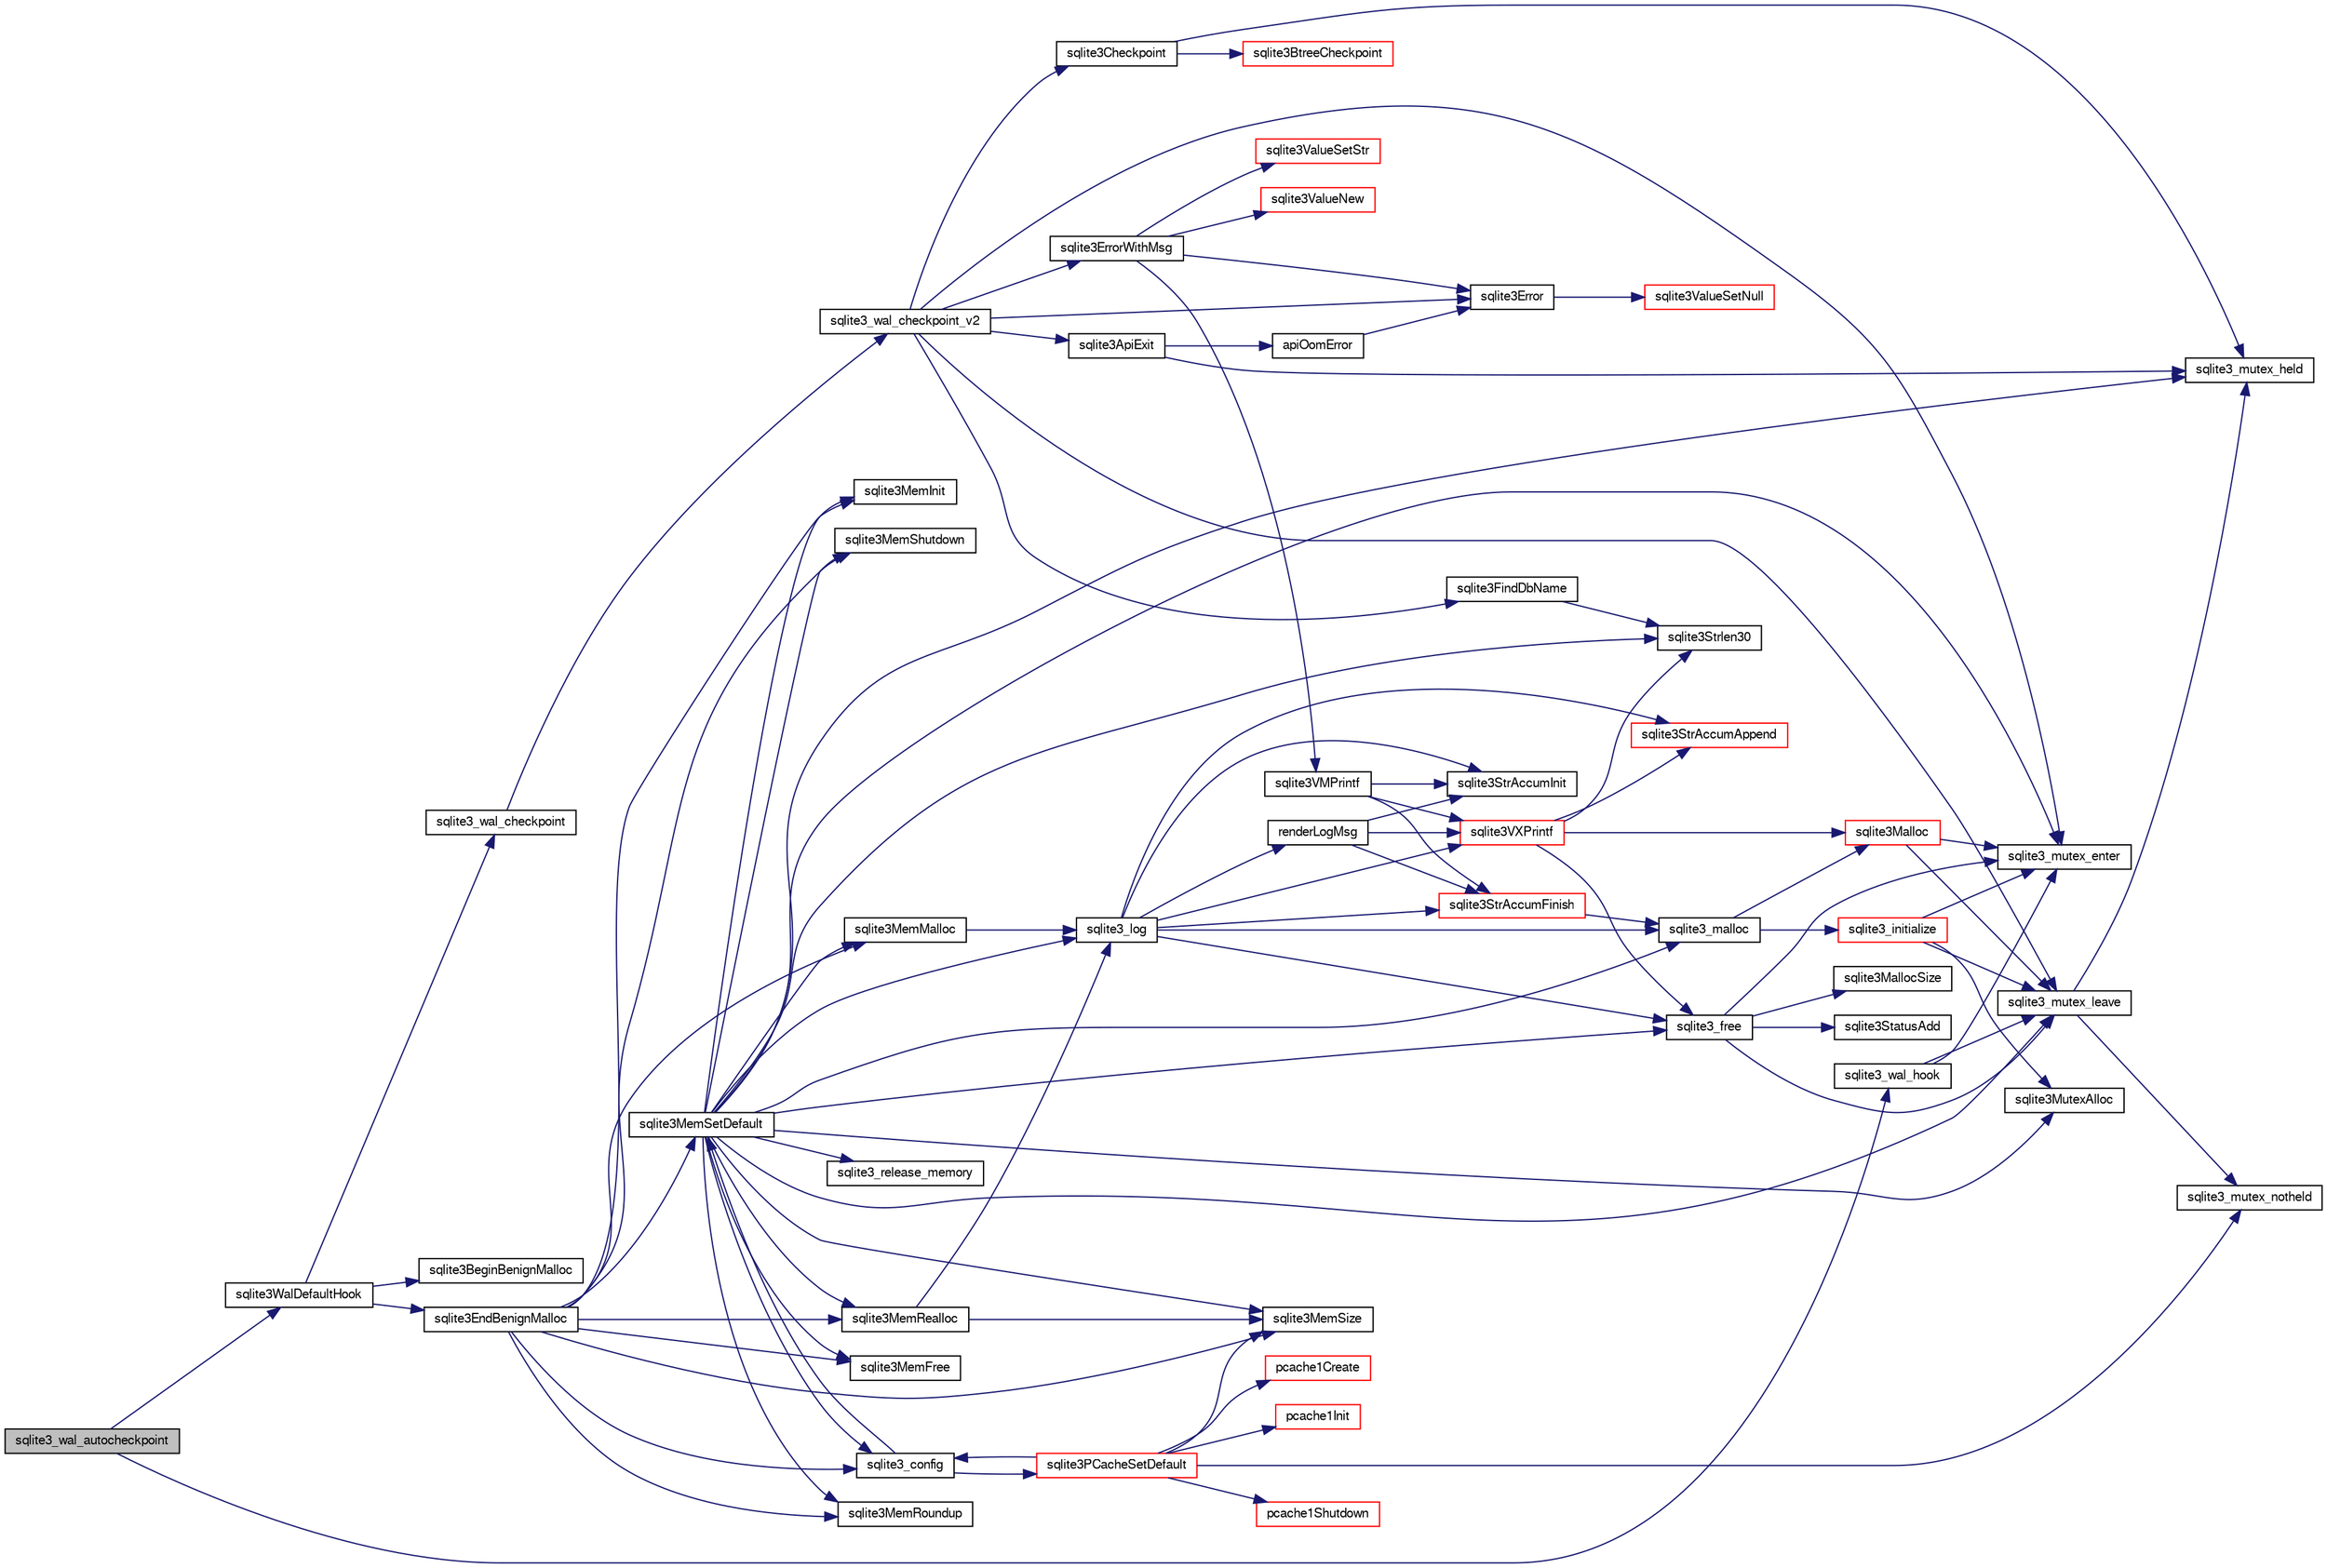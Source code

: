 digraph "sqlite3_wal_autocheckpoint"
{
  edge [fontname="FreeSans",fontsize="10",labelfontname="FreeSans",labelfontsize="10"];
  node [fontname="FreeSans",fontsize="10",shape=record];
  rankdir="LR";
  Node103161 [label="sqlite3_wal_autocheckpoint",height=0.2,width=0.4,color="black", fillcolor="grey75", style="filled", fontcolor="black"];
  Node103161 -> Node103162 [color="midnightblue",fontsize="10",style="solid",fontname="FreeSans"];
  Node103162 [label="sqlite3_wal_hook",height=0.2,width=0.4,color="black", fillcolor="white", style="filled",URL="$sqlite3_8c.html#ae5daa17fd5cf12b57f22e73837fd6386"];
  Node103162 -> Node103163 [color="midnightblue",fontsize="10",style="solid",fontname="FreeSans"];
  Node103163 [label="sqlite3_mutex_enter",height=0.2,width=0.4,color="black", fillcolor="white", style="filled",URL="$sqlite3_8c.html#a1c12cde690bd89f104de5cbad12a6bf5"];
  Node103162 -> Node103164 [color="midnightblue",fontsize="10",style="solid",fontname="FreeSans"];
  Node103164 [label="sqlite3_mutex_leave",height=0.2,width=0.4,color="black", fillcolor="white", style="filled",URL="$sqlite3_8c.html#a5838d235601dbd3c1fa993555c6bcc93"];
  Node103164 -> Node103165 [color="midnightblue",fontsize="10",style="solid",fontname="FreeSans"];
  Node103165 [label="sqlite3_mutex_held",height=0.2,width=0.4,color="black", fillcolor="white", style="filled",URL="$sqlite3_8c.html#acf77da68932b6bc163c5e68547ecc3e7"];
  Node103164 -> Node103166 [color="midnightblue",fontsize="10",style="solid",fontname="FreeSans"];
  Node103166 [label="sqlite3_mutex_notheld",height=0.2,width=0.4,color="black", fillcolor="white", style="filled",URL="$sqlite3_8c.html#a83967c837c1c000d3b5adcfaa688f5dc"];
  Node103161 -> Node103167 [color="midnightblue",fontsize="10",style="solid",fontname="FreeSans"];
  Node103167 [label="sqlite3WalDefaultHook",height=0.2,width=0.4,color="black", fillcolor="white", style="filled",URL="$sqlite3_8c.html#a4a9ed7c3fcab46b3d82eb79ede8c4f77"];
  Node103167 -> Node103168 [color="midnightblue",fontsize="10",style="solid",fontname="FreeSans"];
  Node103168 [label="sqlite3BeginBenignMalloc",height=0.2,width=0.4,color="black", fillcolor="white", style="filled",URL="$sqlite3_8c.html#a3344c0e2b1b6df701a1cb326602fac14"];
  Node103167 -> Node103169 [color="midnightblue",fontsize="10",style="solid",fontname="FreeSans"];
  Node103169 [label="sqlite3_wal_checkpoint",height=0.2,width=0.4,color="black", fillcolor="white", style="filled",URL="$sqlite3_8c.html#a5256a357264a12d3935888280d4b8fa0"];
  Node103169 -> Node103170 [color="midnightblue",fontsize="10",style="solid",fontname="FreeSans"];
  Node103170 [label="sqlite3_wal_checkpoint_v2",height=0.2,width=0.4,color="black", fillcolor="white", style="filled",URL="$sqlite3_8c.html#a074441ba2d0426a8684cc2d379e74163"];
  Node103170 -> Node103163 [color="midnightblue",fontsize="10",style="solid",fontname="FreeSans"];
  Node103170 -> Node103171 [color="midnightblue",fontsize="10",style="solid",fontname="FreeSans"];
  Node103171 [label="sqlite3FindDbName",height=0.2,width=0.4,color="black", fillcolor="white", style="filled",URL="$sqlite3_8c.html#a87029035bea562c6a5d1b9ba6475b567"];
  Node103171 -> Node103172 [color="midnightblue",fontsize="10",style="solid",fontname="FreeSans"];
  Node103172 [label="sqlite3Strlen30",height=0.2,width=0.4,color="black", fillcolor="white", style="filled",URL="$sqlite3_8c.html#a3dcd80ba41f1a308193dee74857b62a7"];
  Node103170 -> Node103173 [color="midnightblue",fontsize="10",style="solid",fontname="FreeSans"];
  Node103173 [label="sqlite3ErrorWithMsg",height=0.2,width=0.4,color="black", fillcolor="white", style="filled",URL="$sqlite3_8c.html#a11feb4cd8e77d59df266587cfe1b2641"];
  Node103173 -> Node103174 [color="midnightblue",fontsize="10",style="solid",fontname="FreeSans"];
  Node103174 [label="sqlite3Error",height=0.2,width=0.4,color="black", fillcolor="white", style="filled",URL="$sqlite3_8c.html#a4ba5e8be78db50d5538dcaa45bcf74d3"];
  Node103174 -> Node103175 [color="midnightblue",fontsize="10",style="solid",fontname="FreeSans"];
  Node103175 [label="sqlite3ValueSetNull",height=0.2,width=0.4,color="red", fillcolor="white", style="filled",URL="$sqlite3_8c.html#ad9bc4507a7806b37946116afbe183b95"];
  Node103173 -> Node103187 [color="midnightblue",fontsize="10",style="solid",fontname="FreeSans"];
  Node103187 [label="sqlite3ValueNew",height=0.2,width=0.4,color="red", fillcolor="white", style="filled",URL="$sqlite3_8c.html#ad40a378778daff2d574bec905e35828b"];
  Node103173 -> Node103195 [color="midnightblue",fontsize="10",style="solid",fontname="FreeSans"];
  Node103195 [label="sqlite3VMPrintf",height=0.2,width=0.4,color="black", fillcolor="white", style="filled",URL="$sqlite3_8c.html#a05535d0982ef06fbc2ee8195ebbae689"];
  Node103195 -> Node103196 [color="midnightblue",fontsize="10",style="solid",fontname="FreeSans"];
  Node103196 [label="sqlite3StrAccumInit",height=0.2,width=0.4,color="black", fillcolor="white", style="filled",URL="$sqlite3_8c.html#aabf95e113b9d54d519cd15a56215f560"];
  Node103195 -> Node103197 [color="midnightblue",fontsize="10",style="solid",fontname="FreeSans"];
  Node103197 [label="sqlite3VXPrintf",height=0.2,width=0.4,color="red", fillcolor="white", style="filled",URL="$sqlite3_8c.html#a63c25806c9bd4a2b76f9a0eb232c6bde"];
  Node103197 -> Node103198 [color="midnightblue",fontsize="10",style="solid",fontname="FreeSans"];
  Node103198 [label="sqlite3StrAccumAppend",height=0.2,width=0.4,color="red", fillcolor="white", style="filled",URL="$sqlite3_8c.html#a56664fa33def33c5a5245b623441d5e0"];
  Node103197 -> Node103190 [color="midnightblue",fontsize="10",style="solid",fontname="FreeSans"];
  Node103190 [label="sqlite3Malloc",height=0.2,width=0.4,color="red", fillcolor="white", style="filled",URL="$sqlite3_8c.html#a361a2eaa846b1885f123abe46f5d8b2b"];
  Node103190 -> Node103163 [color="midnightblue",fontsize="10",style="solid",fontname="FreeSans"];
  Node103190 -> Node103164 [color="midnightblue",fontsize="10",style="solid",fontname="FreeSans"];
  Node103197 -> Node103172 [color="midnightblue",fontsize="10",style="solid",fontname="FreeSans"];
  Node103197 -> Node103184 [color="midnightblue",fontsize="10",style="solid",fontname="FreeSans"];
  Node103184 [label="sqlite3_free",height=0.2,width=0.4,color="black", fillcolor="white", style="filled",URL="$sqlite3_8c.html#a6552349e36a8a691af5487999ab09519"];
  Node103184 -> Node103163 [color="midnightblue",fontsize="10",style="solid",fontname="FreeSans"];
  Node103184 -> Node103185 [color="midnightblue",fontsize="10",style="solid",fontname="FreeSans"];
  Node103185 [label="sqlite3StatusAdd",height=0.2,width=0.4,color="black", fillcolor="white", style="filled",URL="$sqlite3_8c.html#afa029f93586aeab4cc85360905dae9cd"];
  Node103184 -> Node103182 [color="midnightblue",fontsize="10",style="solid",fontname="FreeSans"];
  Node103182 [label="sqlite3MallocSize",height=0.2,width=0.4,color="black", fillcolor="white", style="filled",URL="$sqlite3_8c.html#acf5d2a5f35270bafb050bd2def576955"];
  Node103184 -> Node103164 [color="midnightblue",fontsize="10",style="solid",fontname="FreeSans"];
  Node103195 -> Node103230 [color="midnightblue",fontsize="10",style="solid",fontname="FreeSans"];
  Node103230 [label="sqlite3StrAccumFinish",height=0.2,width=0.4,color="red", fillcolor="white", style="filled",URL="$sqlite3_8c.html#adb7f26b10ac1b847db6f000ef4c2e2ba"];
  Node103230 -> Node103231 [color="midnightblue",fontsize="10",style="solid",fontname="FreeSans"];
  Node103231 [label="sqlite3_malloc",height=0.2,width=0.4,color="black", fillcolor="white", style="filled",URL="$sqlite3_8c.html#ac79dba55fc32b6a840cf5a9769bce7cd"];
  Node103231 -> Node103205 [color="midnightblue",fontsize="10",style="solid",fontname="FreeSans"];
  Node103205 [label="sqlite3_initialize",height=0.2,width=0.4,color="red", fillcolor="white", style="filled",URL="$sqlite3_8c.html#ab0c0ee2d5d4cf8b28e9572296a8861df"];
  Node103205 -> Node103224 [color="midnightblue",fontsize="10",style="solid",fontname="FreeSans"];
  Node103224 [label="sqlite3MutexAlloc",height=0.2,width=0.4,color="black", fillcolor="white", style="filled",URL="$sqlite3_8c.html#a0e3f432ee581f6876b590e7ad7e84e19"];
  Node103205 -> Node103163 [color="midnightblue",fontsize="10",style="solid",fontname="FreeSans"];
  Node103205 -> Node103164 [color="midnightblue",fontsize="10",style="solid",fontname="FreeSans"];
  Node103231 -> Node103190 [color="midnightblue",fontsize="10",style="solid",fontname="FreeSans"];
  Node103173 -> Node103451 [color="midnightblue",fontsize="10",style="solid",fontname="FreeSans"];
  Node103451 [label="sqlite3ValueSetStr",height=0.2,width=0.4,color="red", fillcolor="white", style="filled",URL="$sqlite3_8c.html#a1fd40749f47941ee97ff6d798e2bc67e"];
  Node103170 -> Node103452 [color="midnightblue",fontsize="10",style="solid",fontname="FreeSans"];
  Node103452 [label="sqlite3Checkpoint",height=0.2,width=0.4,color="black", fillcolor="white", style="filled",URL="$sqlite3_8c.html#a0f0ad6a031e74ddb47bdc701d23bf3e1"];
  Node103452 -> Node103165 [color="midnightblue",fontsize="10",style="solid",fontname="FreeSans"];
  Node103452 -> Node103453 [color="midnightblue",fontsize="10",style="solid",fontname="FreeSans"];
  Node103453 [label="sqlite3BtreeCheckpoint",height=0.2,width=0.4,color="red", fillcolor="white", style="filled",URL="$sqlite3_8c.html#a7aa6f5fb12dca5d734397768e90ae119"];
  Node103170 -> Node103174 [color="midnightblue",fontsize="10",style="solid",fontname="FreeSans"];
  Node103170 -> Node103386 [color="midnightblue",fontsize="10",style="solid",fontname="FreeSans"];
  Node103386 [label="sqlite3ApiExit",height=0.2,width=0.4,color="black", fillcolor="white", style="filled",URL="$sqlite3_8c.html#ae5a967ec6172298db98b6090bbd1dd9b"];
  Node103386 -> Node103165 [color="midnightblue",fontsize="10",style="solid",fontname="FreeSans"];
  Node103386 -> Node103387 [color="midnightblue",fontsize="10",style="solid",fontname="FreeSans"];
  Node103387 [label="apiOomError",height=0.2,width=0.4,color="black", fillcolor="white", style="filled",URL="$sqlite3_8c.html#a55c294da0c468873c7f7ea59378b8b9c"];
  Node103387 -> Node103174 [color="midnightblue",fontsize="10",style="solid",fontname="FreeSans"];
  Node103170 -> Node103164 [color="midnightblue",fontsize="10",style="solid",fontname="FreeSans"];
  Node103167 -> Node103252 [color="midnightblue",fontsize="10",style="solid",fontname="FreeSans"];
  Node103252 [label="sqlite3EndBenignMalloc",height=0.2,width=0.4,color="black", fillcolor="white", style="filled",URL="$sqlite3_8c.html#a4582127cc64d483dc66c7acf9d8d8fbb"];
  Node103252 -> Node103227 [color="midnightblue",fontsize="10",style="solid",fontname="FreeSans"];
  Node103227 [label="sqlite3MemMalloc",height=0.2,width=0.4,color="black", fillcolor="white", style="filled",URL="$sqlite3_8c.html#a53157f1a669f949332f44ca9f15c0a43"];
  Node103227 -> Node103228 [color="midnightblue",fontsize="10",style="solid",fontname="FreeSans"];
  Node103228 [label="sqlite3_log",height=0.2,width=0.4,color="black", fillcolor="white", style="filled",URL="$sqlite3_8c.html#a298c9699bf9c143662c6b1fec4b2dc3b"];
  Node103228 -> Node103229 [color="midnightblue",fontsize="10",style="solid",fontname="FreeSans"];
  Node103229 [label="renderLogMsg",height=0.2,width=0.4,color="black", fillcolor="white", style="filled",URL="$sqlite3_8c.html#a7a02b43ce0a27bb52085c7f446d115af"];
  Node103229 -> Node103196 [color="midnightblue",fontsize="10",style="solid",fontname="FreeSans"];
  Node103229 -> Node103197 [color="midnightblue",fontsize="10",style="solid",fontname="FreeSans"];
  Node103229 -> Node103230 [color="midnightblue",fontsize="10",style="solid",fontname="FreeSans"];
  Node103228 -> Node103196 [color="midnightblue",fontsize="10",style="solid",fontname="FreeSans"];
  Node103228 -> Node103197 [color="midnightblue",fontsize="10",style="solid",fontname="FreeSans"];
  Node103228 -> Node103230 [color="midnightblue",fontsize="10",style="solid",fontname="FreeSans"];
  Node103228 -> Node103231 [color="midnightblue",fontsize="10",style="solid",fontname="FreeSans"];
  Node103228 -> Node103184 [color="midnightblue",fontsize="10",style="solid",fontname="FreeSans"];
  Node103228 -> Node103198 [color="midnightblue",fontsize="10",style="solid",fontname="FreeSans"];
  Node103252 -> Node103232 [color="midnightblue",fontsize="10",style="solid",fontname="FreeSans"];
  Node103232 [label="sqlite3MemFree",height=0.2,width=0.4,color="black", fillcolor="white", style="filled",URL="$sqlite3_8c.html#a4198492989c7a427e3d704c06058850a"];
  Node103252 -> Node103233 [color="midnightblue",fontsize="10",style="solid",fontname="FreeSans"];
  Node103233 [label="sqlite3MemRealloc",height=0.2,width=0.4,color="black", fillcolor="white", style="filled",URL="$sqlite3_8c.html#addd043cc5742c3b0cf536763cd4e6948"];
  Node103233 -> Node103228 [color="midnightblue",fontsize="10",style="solid",fontname="FreeSans"];
  Node103233 -> Node103234 [color="midnightblue",fontsize="10",style="solid",fontname="FreeSans"];
  Node103234 [label="sqlite3MemSize",height=0.2,width=0.4,color="black", fillcolor="white", style="filled",URL="$sqlite3_8c.html#a564962938d56643e999de431c190f937"];
  Node103252 -> Node103234 [color="midnightblue",fontsize="10",style="solid",fontname="FreeSans"];
  Node103252 -> Node103235 [color="midnightblue",fontsize="10",style="solid",fontname="FreeSans"];
  Node103235 [label="sqlite3MemRoundup",height=0.2,width=0.4,color="black", fillcolor="white", style="filled",URL="$sqlite3_8c.html#ac9d66a2d2d224dfafcf6a49d48436ddc"];
  Node103252 -> Node103236 [color="midnightblue",fontsize="10",style="solid",fontname="FreeSans"];
  Node103236 [label="sqlite3MemInit",height=0.2,width=0.4,color="black", fillcolor="white", style="filled",URL="$sqlite3_8c.html#a1ec61c1becf036ba7fcb571ae51300af"];
  Node103252 -> Node103237 [color="midnightblue",fontsize="10",style="solid",fontname="FreeSans"];
  Node103237 [label="sqlite3MemShutdown",height=0.2,width=0.4,color="black", fillcolor="white", style="filled",URL="$sqlite3_8c.html#a934531b3f7c4743196f453ce6db028dc"];
  Node103252 -> Node103226 [color="midnightblue",fontsize="10",style="solid",fontname="FreeSans"];
  Node103226 [label="sqlite3MemSetDefault",height=0.2,width=0.4,color="black", fillcolor="white", style="filled",URL="$sqlite3_8c.html#a162fbfd727e92c5f8f72625b5ff62549"];
  Node103226 -> Node103227 [color="midnightblue",fontsize="10",style="solid",fontname="FreeSans"];
  Node103226 -> Node103232 [color="midnightblue",fontsize="10",style="solid",fontname="FreeSans"];
  Node103226 -> Node103233 [color="midnightblue",fontsize="10",style="solid",fontname="FreeSans"];
  Node103226 -> Node103234 [color="midnightblue",fontsize="10",style="solid",fontname="FreeSans"];
  Node103226 -> Node103235 [color="midnightblue",fontsize="10",style="solid",fontname="FreeSans"];
  Node103226 -> Node103236 [color="midnightblue",fontsize="10",style="solid",fontname="FreeSans"];
  Node103226 -> Node103237 [color="midnightblue",fontsize="10",style="solid",fontname="FreeSans"];
  Node103226 -> Node103238 [color="midnightblue",fontsize="10",style="solid",fontname="FreeSans"];
  Node103238 [label="sqlite3_config",height=0.2,width=0.4,color="black", fillcolor="white", style="filled",URL="$sqlite3_8c.html#a74ad420b6f26bc06a04ff6ecec8a8c91"];
  Node103238 -> Node103226 [color="midnightblue",fontsize="10",style="solid",fontname="FreeSans"];
  Node103238 -> Node103239 [color="midnightblue",fontsize="10",style="solid",fontname="FreeSans"];
  Node103239 [label="sqlite3PCacheSetDefault",height=0.2,width=0.4,color="red", fillcolor="white", style="filled",URL="$sqlite3_8c.html#a91974afe7709a742451438556ee0c70c"];
  Node103239 -> Node103240 [color="midnightblue",fontsize="10",style="solid",fontname="FreeSans"];
  Node103240 [label="pcache1Init",height=0.2,width=0.4,color="red", fillcolor="white", style="filled",URL="$sqlite3_8c.html#a05e9c1daf3dd812db1d769b69b20e069"];
  Node103239 -> Node103242 [color="midnightblue",fontsize="10",style="solid",fontname="FreeSans"];
  Node103242 [label="pcache1Shutdown",height=0.2,width=0.4,color="red", fillcolor="white", style="filled",URL="$sqlite3_8c.html#a707b7714a99d68e6858d4305b2a02579"];
  Node103239 -> Node103250 [color="midnightblue",fontsize="10",style="solid",fontname="FreeSans"];
  Node103250 [label="pcache1Create",height=0.2,width=0.4,color="red", fillcolor="white", style="filled",URL="$sqlite3_8c.html#a44cfeb7ecaf2b6aa54934d3deaee8919"];
  Node103239 -> Node103238 [color="midnightblue",fontsize="10",style="solid",fontname="FreeSans"];
  Node103239 -> Node103166 [color="midnightblue",fontsize="10",style="solid",fontname="FreeSans"];
  Node103239 -> Node103234 [color="midnightblue",fontsize="10",style="solid",fontname="FreeSans"];
  Node103226 -> Node103224 [color="midnightblue",fontsize="10",style="solid",fontname="FreeSans"];
  Node103226 -> Node103163 [color="midnightblue",fontsize="10",style="solid",fontname="FreeSans"];
  Node103226 -> Node103164 [color="midnightblue",fontsize="10",style="solid",fontname="FreeSans"];
  Node103226 -> Node103172 [color="midnightblue",fontsize="10",style="solid",fontname="FreeSans"];
  Node103226 -> Node103165 [color="midnightblue",fontsize="10",style="solid",fontname="FreeSans"];
  Node103226 -> Node103265 [color="midnightblue",fontsize="10",style="solid",fontname="FreeSans"];
  Node103265 [label="sqlite3_release_memory",height=0.2,width=0.4,color="black", fillcolor="white", style="filled",URL="$sqlite3_8c.html#a91037e7ef182e008677dae146e15cf92"];
  Node103226 -> Node103231 [color="midnightblue",fontsize="10",style="solid",fontname="FreeSans"];
  Node103226 -> Node103184 [color="midnightblue",fontsize="10",style="solid",fontname="FreeSans"];
  Node103226 -> Node103228 [color="midnightblue",fontsize="10",style="solid",fontname="FreeSans"];
  Node103252 -> Node103238 [color="midnightblue",fontsize="10",style="solid",fontname="FreeSans"];
}

